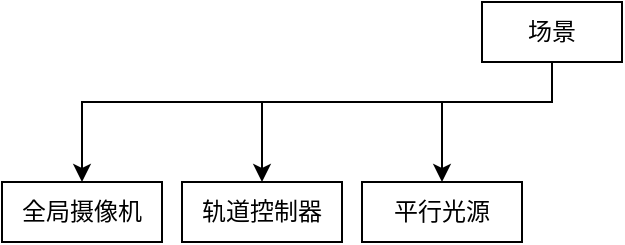 <mxfile version="20.5.3" type="embed"><diagram id="rQa1JWC1HuhOB4CT-rmW" name="Page-1"><mxGraphModel dx="943" dy="773" grid="1" gridSize="10" guides="1" tooltips="1" connect="1" arrows="1" fold="1" page="1" pageScale="1" pageWidth="850" pageHeight="1100" math="0" shadow="0"><root><mxCell id="0"/><mxCell id="1" parent="0"/><mxCell id="4" style="edgeStyle=orthogonalEdgeStyle;rounded=0;orthogonalLoop=1;jettySize=auto;html=1;entryX=0.5;entryY=0;entryDx=0;entryDy=0;" edge="1" parent="1" source="2" target="3"><mxGeometry relative="1" as="geometry"><Array as="points"><mxPoint x="345" y="120"/><mxPoint x="110" y="120"/></Array></mxGeometry></mxCell><mxCell id="6" style="edgeStyle=orthogonalEdgeStyle;rounded=0;orthogonalLoop=1;jettySize=auto;html=1;" edge="1" parent="1" source="2" target="5"><mxGeometry relative="1" as="geometry"><Array as="points"><mxPoint x="345" y="120"/><mxPoint x="200" y="120"/></Array></mxGeometry></mxCell><mxCell id="8" style="edgeStyle=orthogonalEdgeStyle;rounded=0;orthogonalLoop=1;jettySize=auto;html=1;" edge="1" parent="1" source="2" target="7"><mxGeometry relative="1" as="geometry"><Array as="points"><mxPoint x="345" y="120"/><mxPoint x="290" y="120"/></Array></mxGeometry></mxCell><mxCell id="2" value="场景" style="rounded=0;whiteSpace=wrap;html=1;" vertex="1" parent="1"><mxGeometry x="310" y="70" width="70" height="30" as="geometry"/></mxCell><mxCell id="3" value="全局摄像机" style="rounded=0;whiteSpace=wrap;html=1;" vertex="1" parent="1"><mxGeometry x="70" y="160" width="80" height="30" as="geometry"/></mxCell><mxCell id="5" value="轨道控制器" style="rounded=0;whiteSpace=wrap;html=1;" vertex="1" parent="1"><mxGeometry x="160" y="160" width="80" height="30" as="geometry"/></mxCell><mxCell id="7" value="平行光源" style="rounded=0;whiteSpace=wrap;html=1;" vertex="1" parent="1"><mxGeometry x="250" y="160" width="80" height="30" as="geometry"/></mxCell></root></mxGraphModel></diagram></mxfile>